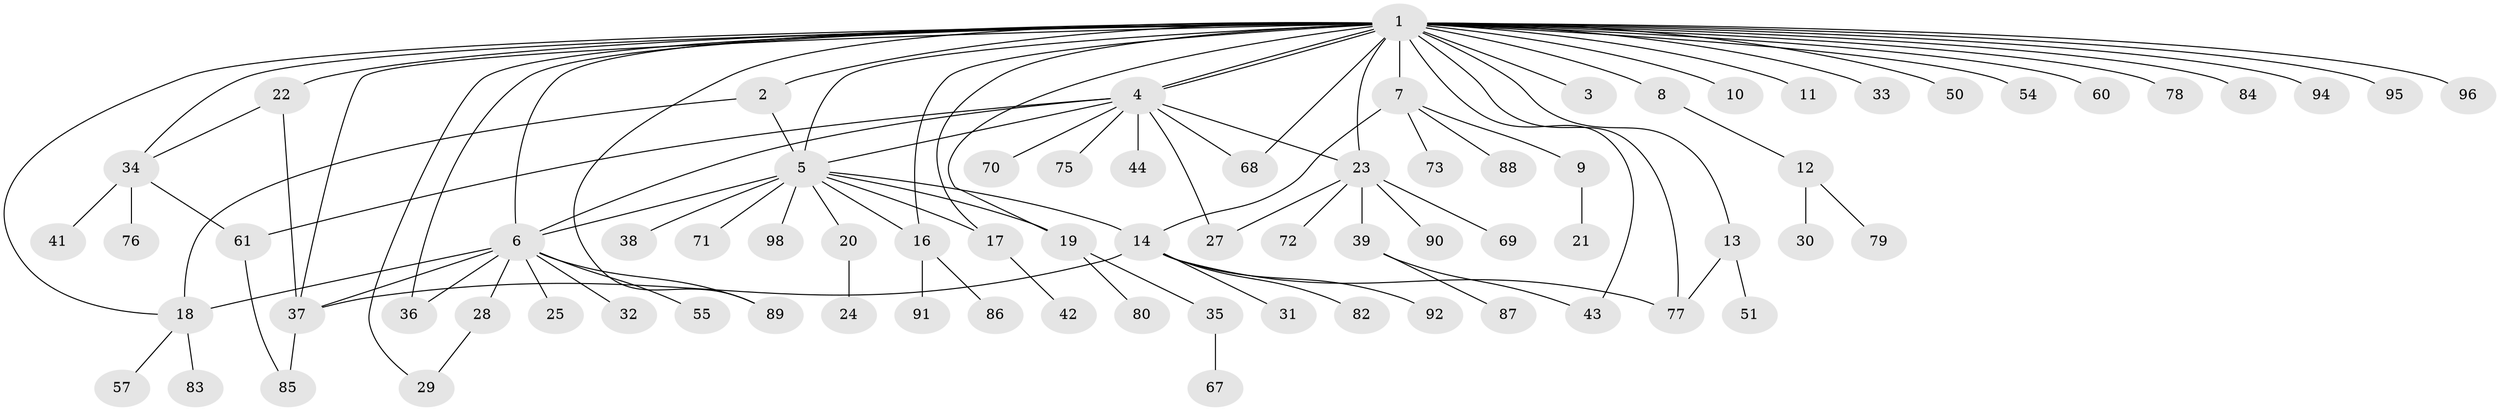 // original degree distribution, {29: 0.01, 3: 0.09, 1: 0.56, 12: 0.02, 13: 0.01, 6: 0.02, 2: 0.15, 4: 0.1, 8: 0.01, 5: 0.03}
// Generated by graph-tools (version 1.1) at 2025/11/02/21/25 10:11:08]
// undirected, 76 vertices, 101 edges
graph export_dot {
graph [start="1"]
  node [color=gray90,style=filled];
  1 [super="+15"];
  2;
  3;
  4 [super="+66"];
  5 [super="+62"];
  6 [super="+97"];
  7 [super="+58"];
  8 [super="+40"];
  9 [super="+65"];
  10;
  11;
  12 [super="+63"];
  13 [super="+59"];
  14 [super="+74"];
  16 [super="+45"];
  17;
  18 [super="+48"];
  19 [super="+52"];
  20 [super="+26"];
  21;
  22 [super="+100"];
  23 [super="+53"];
  24;
  25;
  27;
  28 [super="+99"];
  29;
  30 [super="+46"];
  31 [super="+49"];
  32;
  33;
  34 [super="+93"];
  35;
  36 [super="+47"];
  37 [super="+81"];
  38;
  39 [super="+64"];
  41;
  42;
  43;
  44;
  50;
  51;
  54 [super="+56"];
  55;
  57;
  60;
  61;
  67;
  68;
  69;
  70;
  71;
  72;
  73;
  75;
  76;
  77;
  78;
  79;
  80;
  82;
  83;
  84;
  85;
  86;
  87;
  88;
  89;
  90;
  91;
  92;
  94;
  95;
  96;
  98;
  1 -- 2;
  1 -- 3;
  1 -- 4;
  1 -- 4;
  1 -- 5;
  1 -- 6;
  1 -- 7;
  1 -- 8;
  1 -- 10;
  1 -- 11 [weight=2];
  1 -- 13;
  1 -- 16;
  1 -- 17;
  1 -- 22;
  1 -- 23;
  1 -- 29;
  1 -- 33;
  1 -- 34;
  1 -- 43;
  1 -- 50;
  1 -- 60;
  1 -- 68;
  1 -- 77;
  1 -- 78;
  1 -- 84;
  1 -- 89;
  1 -- 94;
  1 -- 96;
  1 -- 36;
  1 -- 37;
  1 -- 18;
  1 -- 19;
  1 -- 54;
  1 -- 95;
  2 -- 5;
  2 -- 18;
  4 -- 5;
  4 -- 6;
  4 -- 27;
  4 -- 44;
  4 -- 61;
  4 -- 68;
  4 -- 70;
  4 -- 75;
  4 -- 23;
  5 -- 6;
  5 -- 14;
  5 -- 17;
  5 -- 19;
  5 -- 20;
  5 -- 38;
  5 -- 71;
  5 -- 98;
  5 -- 16;
  6 -- 18;
  6 -- 25;
  6 -- 28;
  6 -- 32;
  6 -- 36;
  6 -- 37;
  6 -- 55;
  6 -- 89;
  7 -- 9;
  7 -- 73;
  7 -- 88;
  7 -- 14;
  8 -- 12;
  9 -- 21;
  12 -- 30;
  12 -- 79;
  13 -- 51;
  13 -- 77 [weight=2];
  14 -- 31;
  14 -- 77;
  14 -- 82;
  14 -- 37;
  14 -- 92;
  16 -- 91;
  16 -- 86;
  17 -- 42;
  18 -- 57;
  18 -- 83;
  19 -- 35;
  19 -- 80;
  20 -- 24;
  22 -- 34;
  22 -- 37;
  23 -- 39;
  23 -- 69;
  23 -- 72;
  23 -- 90;
  23 -- 27;
  28 -- 29;
  34 -- 41;
  34 -- 61;
  34 -- 76;
  35 -- 67;
  37 -- 85;
  39 -- 43;
  39 -- 87;
  61 -- 85;
}
